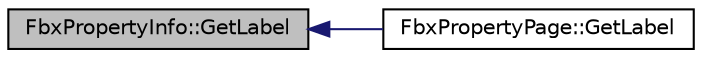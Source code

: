 digraph "FbxPropertyInfo::GetLabel"
{
  edge [fontname="Helvetica",fontsize="10",labelfontname="Helvetica",labelfontsize="10"];
  node [fontname="Helvetica",fontsize="10",shape=record];
  rankdir="LR";
  Node34 [label="FbxPropertyInfo::GetLabel",height=0.2,width=0.4,color="black", fillcolor="grey75", style="filled", fontcolor="black"];
  Node34 -> Node35 [dir="back",color="midnightblue",fontsize="10",style="solid",fontname="Helvetica"];
  Node35 [label="FbxPropertyPage::GetLabel",height=0.2,width=0.4,color="black", fillcolor="white", style="filled",URL="$class_fbx_property_page.html#a19982bc45519864d327b11f97b5324b0"];
}
